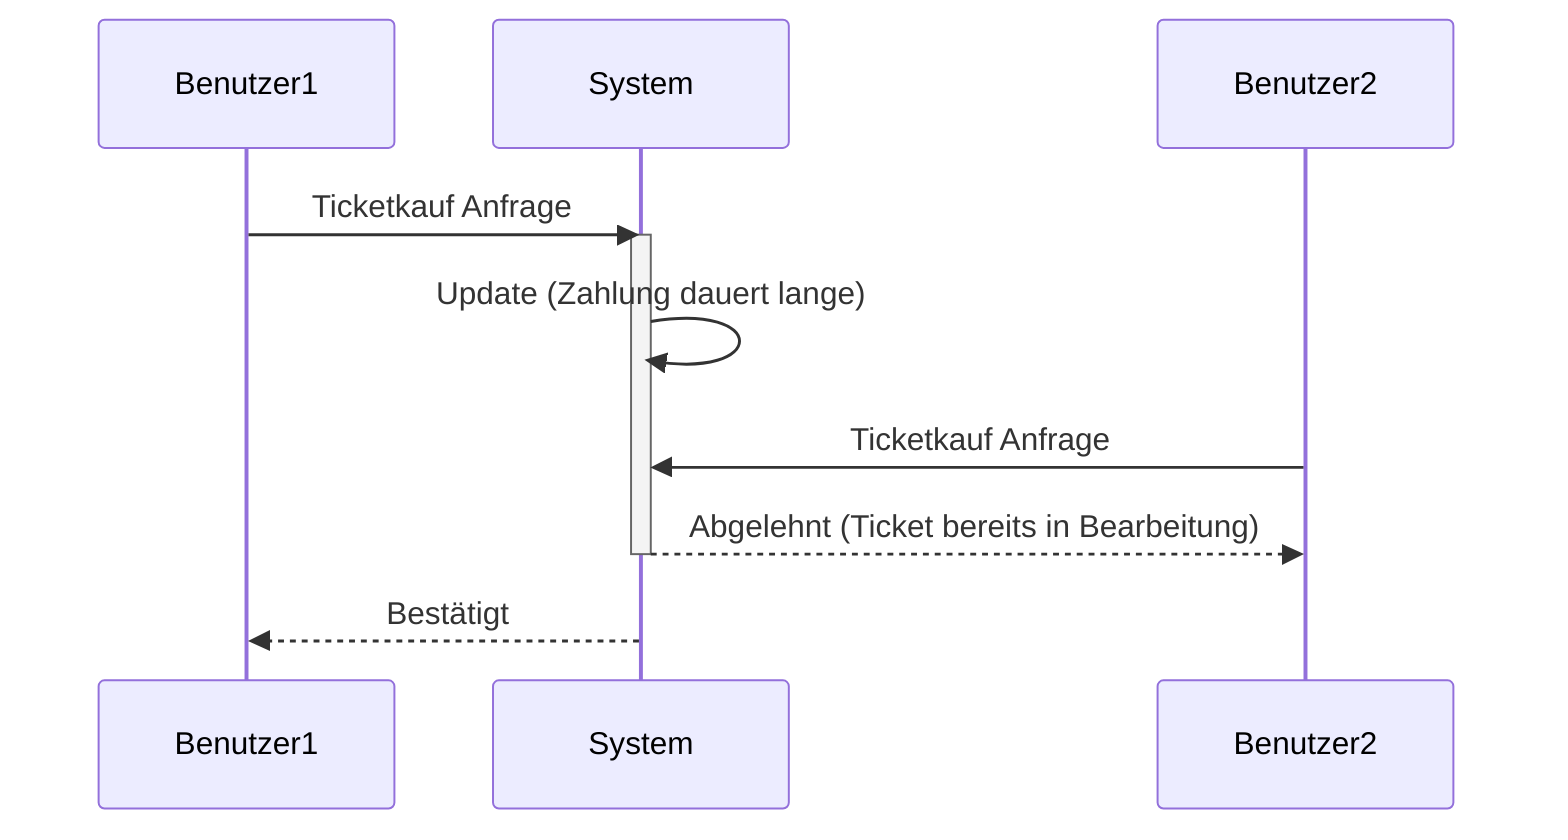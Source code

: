 sequenceDiagram
    participant Benutzer1
    participant System
    participant Benutzer2
    Benutzer1->>System: Ticketkauf Anfrage
    activate System
    System->>System: Update (Zahlung dauert lange)
    Benutzer2->>System: Ticketkauf Anfrage
    System-->>Benutzer2: Abgelehnt (Ticket bereits in Bearbeitung)
    deactivate System
    System-->>Benutzer1: Bestätigt